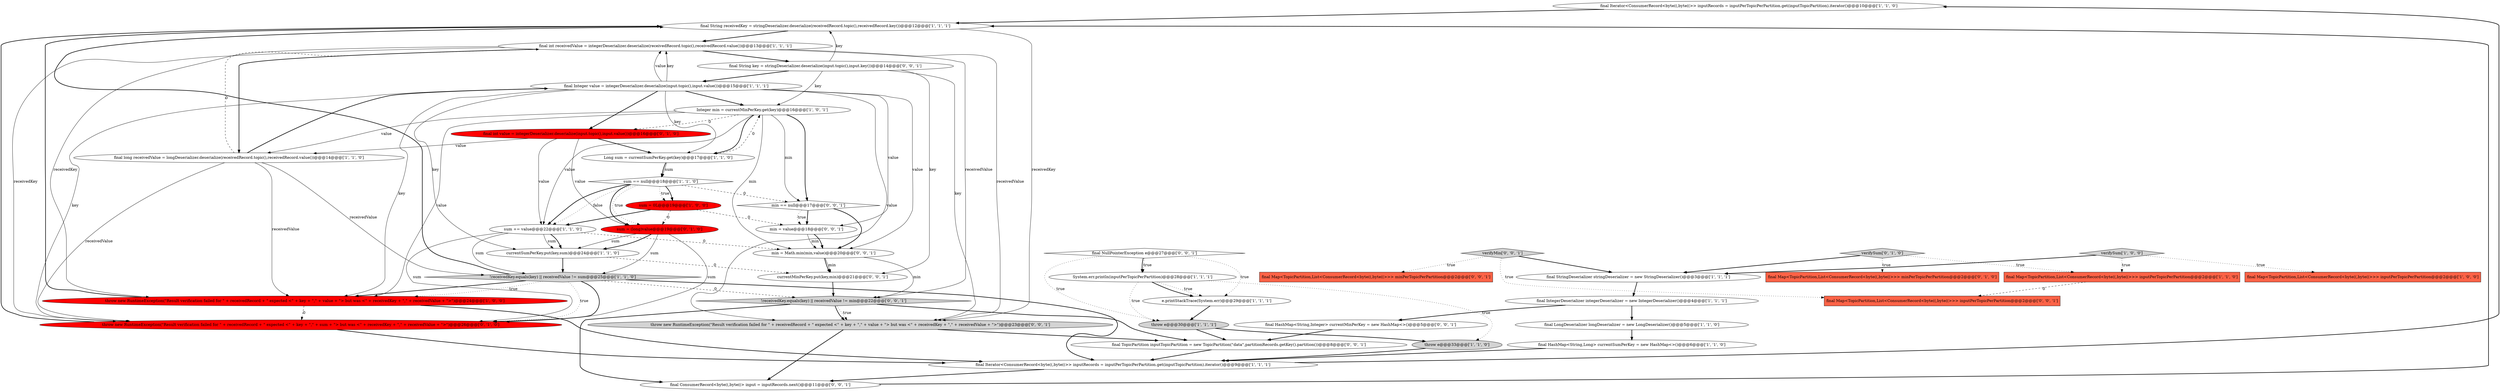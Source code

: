 digraph {
1 [style = filled, label = "final Iterator<ConsumerRecord<byte((,byte((>> inputRecords = inputPerTopicPerPartition.get(inputTopicPartition).iterator()@@@10@@@['1', '1', '0']", fillcolor = white, shape = ellipse image = "AAA0AAABBB1BBB"];
33 [style = filled, label = "final String key = stringDeserializer.deserialize(input.topic(),input.key())@@@14@@@['0', '0', '1']", fillcolor = white, shape = ellipse image = "AAA0AAABBB3BBB"];
2 [style = filled, label = "final int receivedValue = integerDeserializer.deserialize(receivedRecord.topic(),receivedRecord.value())@@@13@@@['1', '1', '1']", fillcolor = white, shape = ellipse image = "AAA0AAABBB1BBB"];
4 [style = filled, label = "throw e@@@33@@@['1', '1', '0']", fillcolor = lightgray, shape = ellipse image = "AAA0AAABBB1BBB"];
24 [style = filled, label = "sum = 0L@@@19@@@['1', '0', '0']", fillcolor = red, shape = ellipse image = "AAA1AAABBB1BBB"];
13 [style = filled, label = "final HashMap<String,Long> currentSumPerKey = new HashMap<>()@@@6@@@['1', '1', '0']", fillcolor = white, shape = ellipse image = "AAA0AAABBB1BBB"];
37 [style = filled, label = "verifyMin['0', '0', '1']", fillcolor = lightgray, shape = diamond image = "AAA0AAABBB3BBB"];
0 [style = filled, label = "verifySum['1', '0', '0']", fillcolor = lightgray, shape = diamond image = "AAA0AAABBB1BBB"];
41 [style = filled, label = "!receivedKey.equals(key) || receivedValue != min@@@22@@@['0', '0', '1']", fillcolor = lightgray, shape = diamond image = "AAA0AAABBB3BBB"];
38 [style = filled, label = "final HashMap<String,Integer> currentMinPerKey = new HashMap<>()@@@5@@@['0', '0', '1']", fillcolor = white, shape = ellipse image = "AAA0AAABBB3BBB"];
8 [style = filled, label = "throw e@@@30@@@['1', '1', '1']", fillcolor = lightgray, shape = ellipse image = "AAA0AAABBB1BBB"];
34 [style = filled, label = "final Map<TopicPartition,List<ConsumerRecord<byte((,byte((>>> minPerTopicPerPartition@@@2@@@['0', '0', '1']", fillcolor = tomato, shape = box image = "AAA0AAABBB3BBB"];
20 [style = filled, label = "final long receivedValue = longDeserializer.deserialize(receivedRecord.topic(),receivedRecord.value())@@@14@@@['1', '1', '0']", fillcolor = white, shape = ellipse image = "AAA0AAABBB1BBB"];
21 [style = filled, label = "final StringDeserializer stringDeserializer = new StringDeserializer()@@@3@@@['1', '1', '1']", fillcolor = white, shape = ellipse image = "AAA0AAABBB1BBB"];
19 [style = filled, label = "currentSumPerKey.put(key,sum)@@@24@@@['1', '1', '0']", fillcolor = white, shape = ellipse image = "AAA0AAABBB1BBB"];
35 [style = filled, label = "final TopicPartition inputTopicPartition = new TopicPartition(\"data\",partitionRecords.getKey().partition())@@@8@@@['0', '0', '1']", fillcolor = white, shape = ellipse image = "AAA0AAABBB3BBB"];
10 [style = filled, label = "final Integer value = integerDeserializer.deserialize(input.topic(),input.value())@@@15@@@['1', '1', '1']", fillcolor = white, shape = ellipse image = "AAA0AAABBB1BBB"];
40 [style = filled, label = "final Map<TopicPartition,List<ConsumerRecord<byte((,byte((>>> inputPerTopicPerPartition@@@2@@@['0', '0', '1']", fillcolor = tomato, shape = box image = "AAA0AAABBB3BBB"];
5 [style = filled, label = "sum == null@@@18@@@['1', '1', '0']", fillcolor = white, shape = diamond image = "AAA0AAABBB1BBB"];
18 [style = filled, label = "Integer min = currentMinPerKey.get(key)@@@16@@@['1', '0', '1']", fillcolor = white, shape = ellipse image = "AAA0AAABBB1BBB"];
22 [style = filled, label = "!receivedKey.equals(key) || receivedValue != sum@@@25@@@['1', '1', '0']", fillcolor = lightgray, shape = diamond image = "AAA0AAABBB1BBB"];
16 [style = filled, label = "final Map<TopicPartition,List<ConsumerRecord<byte((,byte((>>> inputPerTopicPerPartition@@@2@@@['1', '1', '0']", fillcolor = tomato, shape = box image = "AAA0AAABBB1BBB"];
25 [style = filled, label = "throw new RuntimeException(\"Result verification failed for \" + receivedRecord + \" expected <\" + key + \",\" + sum + \"> but was <\" + receivedKey + \",\" + receivedValue + \">\")@@@26@@@['0', '1', '0']", fillcolor = red, shape = ellipse image = "AAA1AAABBB2BBB"];
28 [style = filled, label = "verifySum['0', '1', '0']", fillcolor = lightgray, shape = diamond image = "AAA0AAABBB2BBB"];
30 [style = filled, label = "final NullPointerException e@@@27@@@['0', '0', '1']", fillcolor = white, shape = diamond image = "AAA0AAABBB3BBB"];
32 [style = filled, label = "min = Math.min(min,value)@@@20@@@['0', '0', '1']", fillcolor = white, shape = ellipse image = "AAA0AAABBB3BBB"];
17 [style = filled, label = "sum += value@@@22@@@['1', '1', '0']", fillcolor = white, shape = ellipse image = "AAA0AAABBB1BBB"];
29 [style = filled, label = "final int value = integerDeserializer.deserialize(input.topic(),input.value())@@@16@@@['0', '1', '0']", fillcolor = red, shape = ellipse image = "AAA1AAABBB2BBB"];
6 [style = filled, label = "final IntegerDeserializer integerDeserializer = new IntegerDeserializer()@@@4@@@['1', '1', '1']", fillcolor = white, shape = ellipse image = "AAA0AAABBB1BBB"];
43 [style = filled, label = "throw new RuntimeException(\"Result verification failed for \" + receivedRecord + \" expected <\" + key + \",\" + value + \"> but was <\" + receivedKey + \",\" + receivedValue + \">\")@@@23@@@['0', '0', '1']", fillcolor = lightgray, shape = ellipse image = "AAA0AAABBB3BBB"];
12 [style = filled, label = "e.printStackTrace(System.err)@@@29@@@['1', '1', '1']", fillcolor = white, shape = ellipse image = "AAA0AAABBB1BBB"];
27 [style = filled, label = "final Map<TopicPartition,List<ConsumerRecord<byte((,byte((>>> minPerTopicPerPartition@@@2@@@['0', '1', '0']", fillcolor = tomato, shape = box image = "AAA0AAABBB2BBB"];
11 [style = filled, label = "Long sum = currentSumPerKey.get(key)@@@17@@@['1', '1', '0']", fillcolor = white, shape = ellipse image = "AAA0AAABBB1BBB"];
7 [style = filled, label = "System.err.println(inputPerTopicPerPartition)@@@28@@@['1', '1', '1']", fillcolor = white, shape = ellipse image = "AAA0AAABBB1BBB"];
23 [style = filled, label = "final String receivedKey = stringDeserializer.deserialize(receivedRecord.topic(),receivedRecord.key())@@@12@@@['1', '1', '1']", fillcolor = white, shape = ellipse image = "AAA0AAABBB1BBB"];
14 [style = filled, label = "throw new RuntimeException(\"Result verification failed for \" + receivedRecord + \" expected <\" + key + \",\" + value + \"> but was <\" + receivedKey + \",\" + receivedValue + \">\")@@@24@@@['1', '0', '0']", fillcolor = red, shape = ellipse image = "AAA1AAABBB1BBB"];
9 [style = filled, label = "final Iterator<ConsumerRecord<byte((,byte((>> inputRecords = inputPerTopicPerPartition.get(inputTopicPartition).iterator()@@@9@@@['1', '1', '1']", fillcolor = white, shape = ellipse image = "AAA0AAABBB1BBB"];
15 [style = filled, label = "final Map<TopicPartition,List<ConsumerRecord<byte((,byte((>>> inputPerTopicPerPartition@@@2@@@['1', '0', '0']", fillcolor = tomato, shape = box image = "AAA0AAABBB1BBB"];
31 [style = filled, label = "final ConsumerRecord<byte((,byte((> input = inputRecords.next()@@@11@@@['0', '0', '1']", fillcolor = white, shape = ellipse image = "AAA0AAABBB3BBB"];
26 [style = filled, label = "sum = (long)value@@@19@@@['0', '1', '0']", fillcolor = red, shape = ellipse image = "AAA1AAABBB2BBB"];
39 [style = filled, label = "min == null@@@17@@@['0', '0', '1']", fillcolor = white, shape = diamond image = "AAA0AAABBB3BBB"];
3 [style = filled, label = "final LongDeserializer longDeserializer = new LongDeserializer()@@@5@@@['1', '1', '0']", fillcolor = white, shape = ellipse image = "AAA0AAABBB1BBB"];
36 [style = filled, label = "min = value@@@18@@@['0', '0', '1']", fillcolor = white, shape = ellipse image = "AAA0AAABBB3BBB"];
42 [style = filled, label = "currentMinPerKey.put(key,min)@@@21@@@['0', '0', '1']", fillcolor = white, shape = ellipse image = "AAA0AAABBB3BBB"];
6->3 [style = bold, label=""];
42->41 [style = bold, label=""];
39->36 [style = dotted, label="true"];
18->39 [style = solid, label="min"];
14->25 [style = dashed, label="0"];
2->25 [style = solid, label="receivedKey"];
29->20 [style = solid, label="value"];
28->16 [style = dotted, label="true"];
1->23 [style = bold, label=""];
22->14 [style = dotted, label="true"];
5->24 [style = dotted, label="true"];
28->21 [style = bold, label=""];
24->26 [style = dashed, label="0"];
10->2 [style = solid, label="key"];
43->35 [style = bold, label=""];
24->17 [style = bold, label=""];
41->43 [style = dotted, label="true"];
14->9 [style = bold, label=""];
18->17 [style = solid, label="value"];
10->43 [style = solid, label="value"];
2->14 [style = solid, label="receivedKey"];
28->27 [style = dotted, label="true"];
8->4 [style = bold, label=""];
20->14 [style = solid, label="receivedValue"];
22->41 [style = dashed, label="0"];
18->29 [style = dashed, label="0"];
26->25 [style = solid, label="sum"];
22->25 [style = bold, label=""];
10->25 [style = solid, label="key"];
29->26 [style = solid, label="value"];
2->20 [style = bold, label=""];
33->23 [style = solid, label="key"];
18->14 [style = solid, label="value"];
33->18 [style = solid, label="key"];
30->7 [style = dotted, label="true"];
22->9 [style = bold, label=""];
18->11 [style = bold, label=""];
37->21 [style = bold, label=""];
20->2 [style = dashed, label="0"];
30->12 [style = dotted, label="true"];
5->17 [style = dotted, label="false"];
5->39 [style = dashed, label="0"];
0->21 [style = bold, label=""];
5->17 [style = bold, label=""];
22->23 [style = bold, label=""];
36->32 [style = solid, label="min"];
7->12 [style = dotted, label="true"];
32->41 [style = solid, label="min"];
6->38 [style = bold, label=""];
11->18 [style = dashed, label="0"];
30->7 [style = bold, label=""];
26->22 [style = solid, label="sum"];
2->33 [style = bold, label=""];
5->26 [style = dotted, label="true"];
33->43 [style = solid, label="key"];
9->1 [style = bold, label=""];
22->14 [style = bold, label=""];
38->35 [style = bold, label=""];
32->42 [style = bold, label=""];
11->5 [style = solid, label="sum"];
19->22 [style = bold, label=""];
41->43 [style = bold, label=""];
7->8 [style = dotted, label="true"];
16->40 [style = dashed, label="0"];
29->11 [style = bold, label=""];
24->36 [style = dashed, label="0"];
18->32 [style = solid, label="min"];
4->9 [style = bold, label=""];
10->18 [style = bold, label=""];
10->11 [style = solid, label="key"];
20->25 [style = solid, label="receivedValue"];
35->9 [style = bold, label=""];
9->31 [style = bold, label=""];
25->9 [style = bold, label=""];
22->25 [style = dotted, label="true"];
5->26 [style = bold, label=""];
18->20 [style = solid, label="value"];
26->19 [style = bold, label=""];
8->35 [style = bold, label=""];
11->5 [style = bold, label=""];
14->23 [style = bold, label=""];
18->39 [style = bold, label=""];
12->8 [style = bold, label=""];
5->24 [style = bold, label=""];
39->32 [style = bold, label=""];
10->14 [style = solid, label="key"];
30->8 [style = dotted, label="true"];
41->31 [style = bold, label=""];
13->9 [style = bold, label=""];
23->2 [style = bold, label=""];
0->16 [style = dotted, label="true"];
37->34 [style = dotted, label="true"];
19->42 [style = dashed, label="0"];
10->2 [style = solid, label="value"];
43->31 [style = bold, label=""];
10->19 [style = solid, label="key"];
41->35 [style = bold, label=""];
2->43 [style = solid, label="receivedValue"];
31->23 [style = bold, label=""];
29->17 [style = solid, label="value"];
21->6 [style = bold, label=""];
7->12 [style = bold, label=""];
25->23 [style = bold, label=""];
0->15 [style = dotted, label="true"];
23->43 [style = solid, label="receivedKey"];
33->42 [style = solid, label="key"];
20->22 [style = solid, label="receivedValue"];
36->32 [style = bold, label=""];
17->32 [style = dashed, label="0"];
33->10 [style = bold, label=""];
17->19 [style = solid, label="sum"];
17->19 [style = bold, label=""];
10->36 [style = solid, label="value"];
20->10 [style = bold, label=""];
32->42 [style = solid, label="min"];
10->32 [style = solid, label="value"];
10->29 [style = bold, label=""];
17->22 [style = solid, label="sum"];
7->4 [style = dotted, label="true"];
2->41 [style = solid, label="receivedValue"];
3->13 [style = bold, label=""];
26->19 [style = solid, label="sum"];
37->40 [style = dotted, label="true"];
39->36 [style = bold, label=""];
17->25 [style = solid, label="sum"];
}
